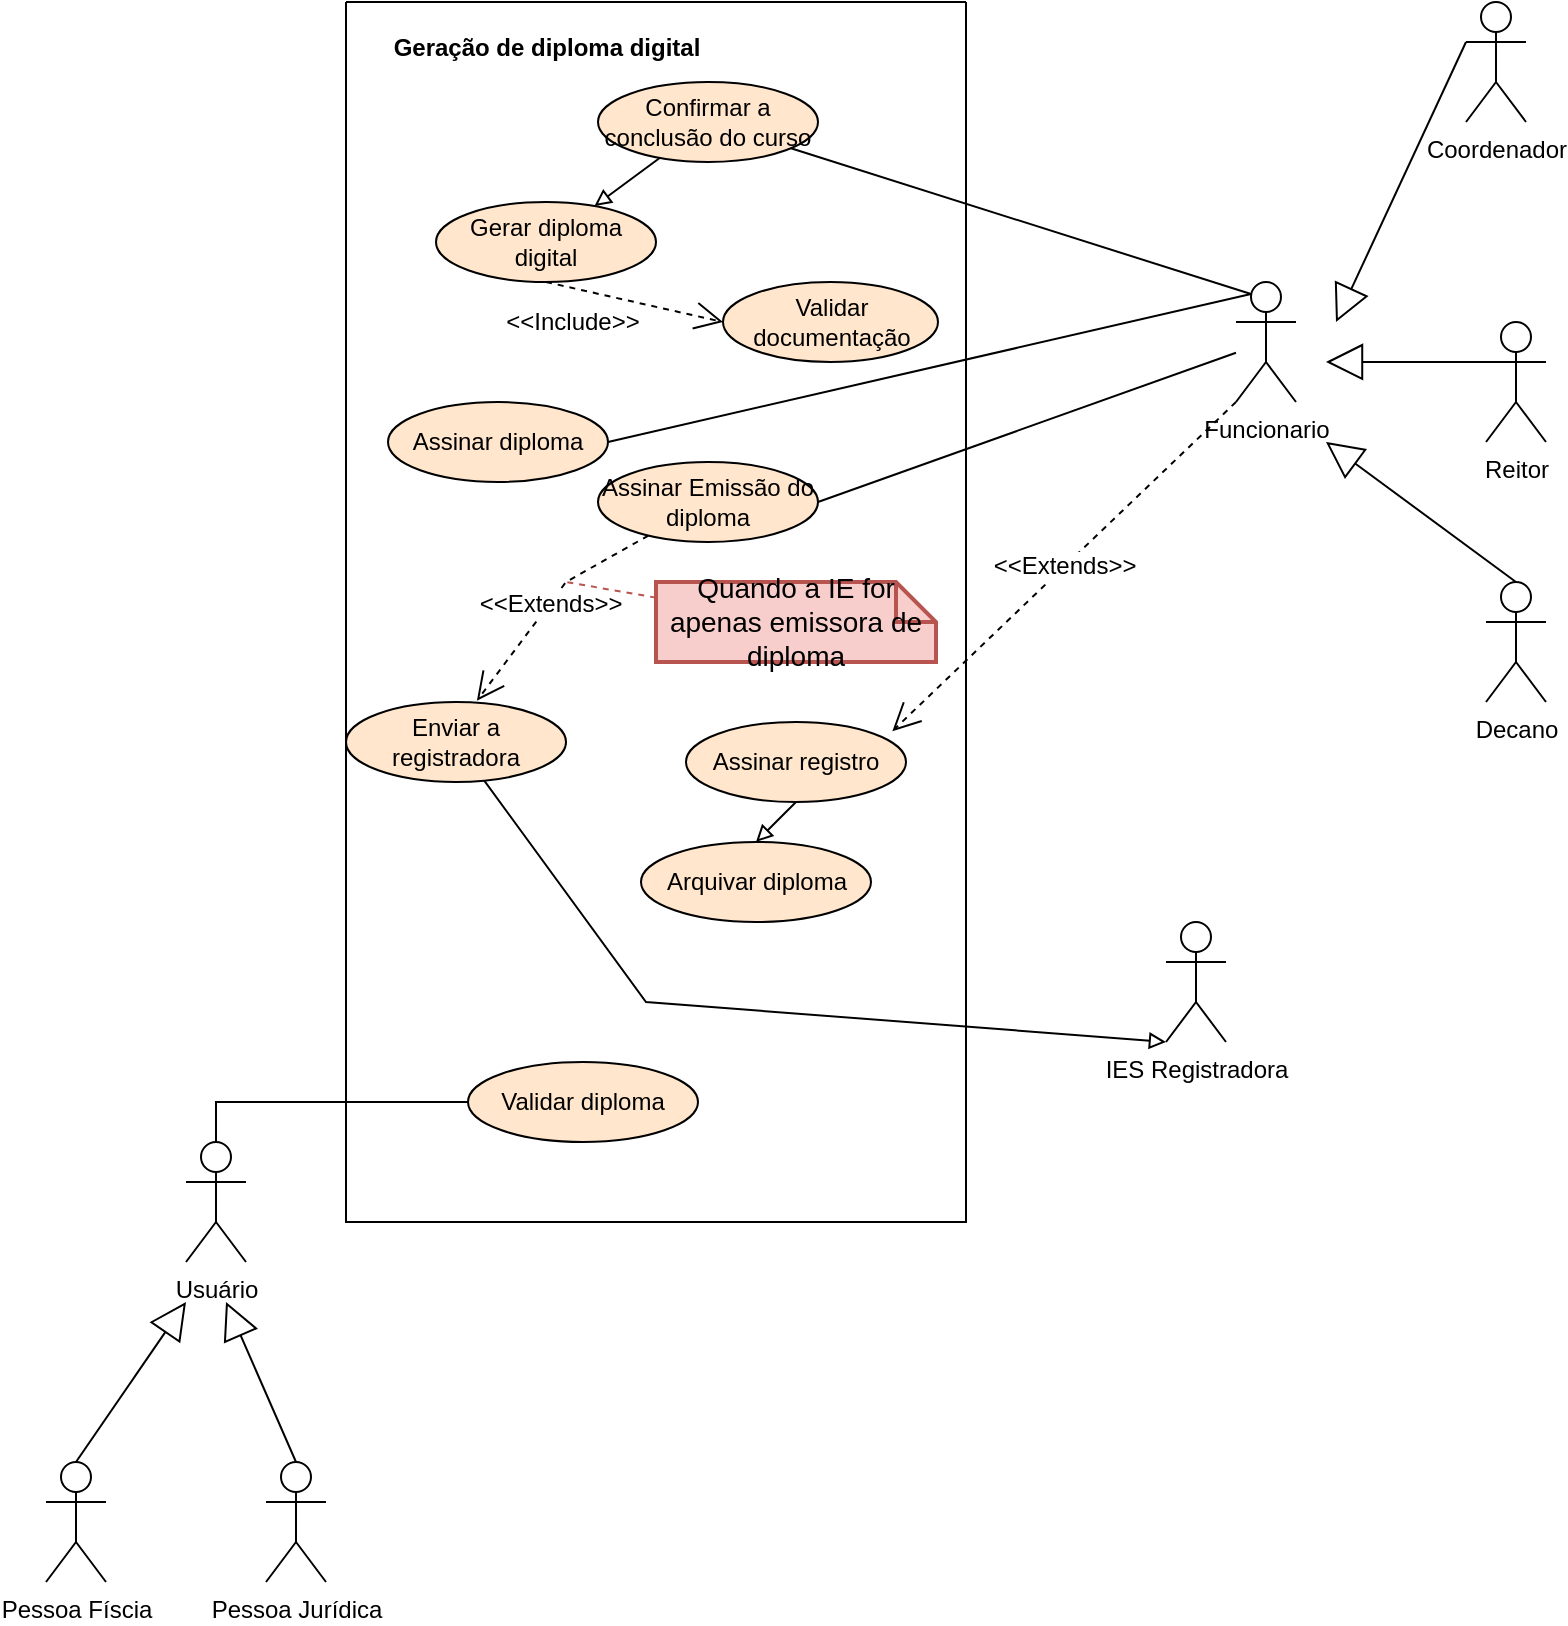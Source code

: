 <mxfile version="18.0.7" type="github">
  <diagram id="mzyPExjLZmlj5HvYhDpD" name="Page-1">
    <mxGraphModel dx="1730" dy="972" grid="1" gridSize="10" guides="1" tooltips="1" connect="1" arrows="1" fold="1" page="1" pageScale="1" pageWidth="827" pageHeight="1169" math="0" shadow="0">
      <root>
        <mxCell id="0" />
        <mxCell id="1" parent="0" />
        <mxCell id="MK_wpVUh1U9wIsbpaLcY-1" value="" style="swimlane;startSize=0;" vertex="1" parent="1">
          <mxGeometry x="200" y="100" width="310" height="610" as="geometry" />
        </mxCell>
        <mxCell id="MK_wpVUh1U9wIsbpaLcY-29" value="Geração de diploma digital" style="text;align=center;fontStyle=1;verticalAlign=middle;spacingLeft=3;spacingRight=3;strokeColor=none;rotatable=0;points=[[0,0.5],[1,0.5]];portConstraint=eastwest;fontFamily=Helvetica;fontSize=12;fontColor=#000000;fillColor=default;html=1;" vertex="1" parent="MK_wpVUh1U9wIsbpaLcY-1">
          <mxGeometry x="60" y="10" width="80" height="26" as="geometry" />
        </mxCell>
        <mxCell id="MK_wpVUh1U9wIsbpaLcY-60" style="edgeStyle=none;rounded=0;orthogonalLoop=1;jettySize=auto;html=1;fontFamily=Helvetica;fontSize=12;fontColor=#000000;endArrow=block;endFill=0;" edge="1" parent="MK_wpVUh1U9wIsbpaLcY-1" source="MK_wpVUh1U9wIsbpaLcY-32" target="MK_wpVUh1U9wIsbpaLcY-33">
          <mxGeometry relative="1" as="geometry" />
        </mxCell>
        <mxCell id="MK_wpVUh1U9wIsbpaLcY-32" value="Confirmar a conclusão do curso" style="ellipse;whiteSpace=wrap;html=1;fontFamily=Helvetica;fontSize=12;strokeColor=#000000;fillColor=#ffe6cc;" vertex="1" parent="MK_wpVUh1U9wIsbpaLcY-1">
          <mxGeometry x="126" y="40" width="110" height="40" as="geometry" />
        </mxCell>
        <mxCell id="MK_wpVUh1U9wIsbpaLcY-33" value="Gerar diploma digital" style="ellipse;whiteSpace=wrap;html=1;fontFamily=Helvetica;fontSize=12;strokeColor=#000000;fillColor=#ffe6cc;" vertex="1" parent="MK_wpVUh1U9wIsbpaLcY-1">
          <mxGeometry x="45" y="100" width="110" height="40" as="geometry" />
        </mxCell>
        <mxCell id="MK_wpVUh1U9wIsbpaLcY-34" value="Assinar diploma" style="ellipse;whiteSpace=wrap;html=1;fontFamily=Helvetica;fontSize=12;strokeColor=default;fillColor=#ffe6cc;" vertex="1" parent="MK_wpVUh1U9wIsbpaLcY-1">
          <mxGeometry x="21" y="200" width="110" height="40" as="geometry" />
        </mxCell>
        <mxCell id="MK_wpVUh1U9wIsbpaLcY-35" value="Assinar Emissão do diploma" style="ellipse;whiteSpace=wrap;html=1;fontFamily=Helvetica;fontSize=12;strokeColor=default;fillColor=#ffe6cc;" vertex="1" parent="MK_wpVUh1U9wIsbpaLcY-1">
          <mxGeometry x="126" y="230" width="110" height="40" as="geometry" />
        </mxCell>
        <mxCell id="MK_wpVUh1U9wIsbpaLcY-36" value="Enviar a registradora" style="ellipse;whiteSpace=wrap;html=1;fontFamily=Helvetica;fontSize=12;strokeColor=default;fillColor=#ffe6cc;" vertex="1" parent="MK_wpVUh1U9wIsbpaLcY-1">
          <mxGeometry y="350" width="110" height="40" as="geometry" />
        </mxCell>
        <mxCell id="MK_wpVUh1U9wIsbpaLcY-62" style="edgeStyle=none;rounded=0;orthogonalLoop=1;jettySize=auto;html=1;exitX=0.5;exitY=1;exitDx=0;exitDy=0;entryX=0.5;entryY=0;entryDx=0;entryDy=0;fontFamily=Helvetica;fontSize=12;fontColor=#000000;endArrow=block;endFill=0;" edge="1" parent="MK_wpVUh1U9wIsbpaLcY-1" source="MK_wpVUh1U9wIsbpaLcY-37" target="MK_wpVUh1U9wIsbpaLcY-38">
          <mxGeometry relative="1" as="geometry" />
        </mxCell>
        <mxCell id="MK_wpVUh1U9wIsbpaLcY-37" value="Assinar registro" style="ellipse;whiteSpace=wrap;html=1;fontFamily=Helvetica;fontSize=12;strokeColor=default;fillColor=#ffe6cc;" vertex="1" parent="MK_wpVUh1U9wIsbpaLcY-1">
          <mxGeometry x="170" y="360" width="110" height="40" as="geometry" />
        </mxCell>
        <mxCell id="MK_wpVUh1U9wIsbpaLcY-38" value="Arquivar diploma" style="ellipse;whiteSpace=wrap;html=1;fontFamily=Helvetica;fontSize=12;strokeColor=default;fillColor=#ffe6cc;" vertex="1" parent="MK_wpVUh1U9wIsbpaLcY-1">
          <mxGeometry x="147.5" y="420" width="115" height="40" as="geometry" />
        </mxCell>
        <mxCell id="MK_wpVUh1U9wIsbpaLcY-39" value="Validar documentação" style="ellipse;whiteSpace=wrap;html=1;fontFamily=Helvetica;fontSize=12;strokeColor=#000000;fillColor=#ffe6cc;" vertex="1" parent="MK_wpVUh1U9wIsbpaLcY-1">
          <mxGeometry x="188.5" y="140" width="107.5" height="40" as="geometry" />
        </mxCell>
        <mxCell id="MK_wpVUh1U9wIsbpaLcY-43" value="Validar diploma" style="ellipse;whiteSpace=wrap;html=1;fontFamily=Helvetica;fontSize=12;strokeColor=#000000;fillColor=#ffe6cc;" vertex="1" parent="MK_wpVUh1U9wIsbpaLcY-1">
          <mxGeometry x="61" y="530" width="115" height="40" as="geometry" />
        </mxCell>
        <mxCell id="MK_wpVUh1U9wIsbpaLcY-55" value="&amp;lt;&amp;lt;Include&amp;gt;&amp;gt;" style="endArrow=open;endSize=12;dashed=1;html=1;rounded=0;fontFamily=Helvetica;fontSize=12;fontColor=#000000;exitX=0.5;exitY=1;exitDx=0;exitDy=0;entryX=0;entryY=0.5;entryDx=0;entryDy=0;" edge="1" parent="MK_wpVUh1U9wIsbpaLcY-1" source="MK_wpVUh1U9wIsbpaLcY-33" target="MK_wpVUh1U9wIsbpaLcY-39">
          <mxGeometry x="-0.628" y="-17" width="160" relative="1" as="geometry">
            <mxPoint x="76" y="250" as="sourcePoint" />
            <mxPoint x="-124" y="190" as="targetPoint" />
            <Array as="points" />
            <mxPoint as="offset" />
          </mxGeometry>
        </mxCell>
        <mxCell id="MK_wpVUh1U9wIsbpaLcY-59" value="&amp;lt;&amp;lt;Extends&amp;gt;&amp;gt;" style="endArrow=open;endSize=12;dashed=1;html=1;rounded=0;fontFamily=Helvetica;fontSize=12;fontColor=#000000;entryX=0.595;entryY=-0.016;entryDx=0;entryDy=0;entryPerimeter=0;" edge="1" parent="MK_wpVUh1U9wIsbpaLcY-1" source="MK_wpVUh1U9wIsbpaLcY-35" target="MK_wpVUh1U9wIsbpaLcY-36">
          <mxGeometry width="160" relative="1" as="geometry">
            <mxPoint x="96" y="270" as="sourcePoint" />
            <mxPoint x="256" y="270" as="targetPoint" />
            <Array as="points">
              <mxPoint x="110" y="290" />
            </Array>
          </mxGeometry>
        </mxCell>
        <mxCell id="MK_wpVUh1U9wIsbpaLcY-61" value="Quando a IE for apenas emissora de diploma" style="shape=note;strokeWidth=2;fontSize=14;size=20;whiteSpace=wrap;html=1;fillColor=#f8cecc;strokeColor=#b85450;fontFamily=Helvetica;" vertex="1" parent="MK_wpVUh1U9wIsbpaLcY-1">
          <mxGeometry x="155" y="290" width="140" height="40" as="geometry" />
        </mxCell>
        <mxCell id="MK_wpVUh1U9wIsbpaLcY-58" style="edgeStyle=none;rounded=0;orthogonalLoop=1;jettySize=auto;html=1;entryX=1;entryY=0.5;entryDx=0;entryDy=0;fontFamily=Helvetica;fontSize=12;fontColor=#000000;endArrow=none;endFill=0;" edge="1" parent="1" source="MK_wpVUh1U9wIsbpaLcY-6" target="MK_wpVUh1U9wIsbpaLcY-35">
          <mxGeometry relative="1" as="geometry" />
        </mxCell>
        <mxCell id="MK_wpVUh1U9wIsbpaLcY-6" value="Funcionario" style="shape=umlActor;verticalLabelPosition=bottom;verticalAlign=top;html=1;fontFamily=Helvetica;fontSize=12;fontColor=default;strokeColor=default;fillColor=default;labelPosition=center;align=center;" vertex="1" parent="1">
          <mxGeometry x="645" y="240" width="30" height="60" as="geometry" />
        </mxCell>
        <mxCell id="MK_wpVUh1U9wIsbpaLcY-11" value="Reitor" style="shape=umlActor;verticalLabelPosition=bottom;verticalAlign=top;html=1;fontFamily=Helvetica;fontSize=12;fontColor=default;strokeColor=default;fillColor=default;" vertex="1" parent="1">
          <mxGeometry x="770" y="260" width="30" height="60" as="geometry" />
        </mxCell>
        <mxCell id="MK_wpVUh1U9wIsbpaLcY-13" value="Decano" style="shape=umlActor;verticalLabelPosition=bottom;verticalAlign=top;html=1;fontFamily=Helvetica;fontSize=12;fontColor=default;strokeColor=default;fillColor=default;" vertex="1" parent="1">
          <mxGeometry x="770" y="390" width="30" height="60" as="geometry" />
        </mxCell>
        <mxCell id="MK_wpVUh1U9wIsbpaLcY-18" value="Extends" style="endArrow=block;endSize=16;endFill=0;html=1;rounded=0;fontFamily=Helvetica;fontSize=12;fontColor=#FF4D00;textOpacity=0;exitX=0.5;exitY=0;exitDx=0;exitDy=0;exitPerimeter=0;" edge="1" parent="1" source="MK_wpVUh1U9wIsbpaLcY-13">
          <mxGeometry x="-0.062" y="10" width="160" relative="1" as="geometry">
            <mxPoint x="610" y="400" as="sourcePoint" />
            <mxPoint x="690" y="320" as="targetPoint" />
            <mxPoint as="offset" />
          </mxGeometry>
        </mxCell>
        <mxCell id="MK_wpVUh1U9wIsbpaLcY-21" value="Extends" style="endArrow=block;endSize=16;endFill=0;html=1;rounded=0;fontFamily=Helvetica;fontSize=12;fontColor=#FF4D00;textOpacity=0;exitX=0;exitY=0.333;exitDx=0;exitDy=0;exitPerimeter=0;" edge="1" parent="1" source="MK_wpVUh1U9wIsbpaLcY-11">
          <mxGeometry x="-0.062" y="10" width="160" relative="1" as="geometry">
            <mxPoint x="620" y="410" as="sourcePoint" />
            <mxPoint x="690" y="280" as="targetPoint" />
            <mxPoint as="offset" />
          </mxGeometry>
        </mxCell>
        <mxCell id="MK_wpVUh1U9wIsbpaLcY-22" value="Usuário" style="shape=umlActor;verticalLabelPosition=bottom;verticalAlign=top;html=1;fontFamily=Helvetica;fontSize=12;fontColor=#000000;strokeColor=default;fillColor=default;" vertex="1" parent="1">
          <mxGeometry x="120" y="670" width="30" height="60" as="geometry" />
        </mxCell>
        <mxCell id="MK_wpVUh1U9wIsbpaLcY-23" value="Pessoa Físcia" style="shape=umlActor;verticalLabelPosition=bottom;verticalAlign=top;html=1;fontFamily=Helvetica;fontSize=12;fontColor=#000000;strokeColor=default;fillColor=default;" vertex="1" parent="1">
          <mxGeometry x="50" y="830" width="30" height="60" as="geometry" />
        </mxCell>
        <mxCell id="MK_wpVUh1U9wIsbpaLcY-24" value="Pessoa Jurídica" style="shape=umlActor;verticalLabelPosition=bottom;verticalAlign=top;html=1;fontFamily=Helvetica;fontSize=12;fontColor=#000000;strokeColor=default;fillColor=default;" vertex="1" parent="1">
          <mxGeometry x="160" y="830" width="30" height="60" as="geometry" />
        </mxCell>
        <mxCell id="MK_wpVUh1U9wIsbpaLcY-27" value="Extends" style="endArrow=block;endSize=16;endFill=0;html=1;rounded=0;fontFamily=Helvetica;fontSize=12;fontColor=#FF4D00;textOpacity=0;exitX=0.5;exitY=0;exitDx=0;exitDy=0;exitPerimeter=0;" edge="1" parent="1" source="MK_wpVUh1U9wIsbpaLcY-24">
          <mxGeometry x="-0.062" y="10" width="160" relative="1" as="geometry">
            <mxPoint x="235" y="820" as="sourcePoint" />
            <mxPoint x="140" y="750" as="targetPoint" />
            <mxPoint as="offset" />
          </mxGeometry>
        </mxCell>
        <mxCell id="MK_wpVUh1U9wIsbpaLcY-28" value="Extends" style="endArrow=block;endSize=16;endFill=0;html=1;rounded=0;fontFamily=Helvetica;fontSize=12;fontColor=#FF4D00;textOpacity=0;exitX=0.5;exitY=0;exitDx=0;exitDy=0;exitPerimeter=0;" edge="1" parent="1" source="MK_wpVUh1U9wIsbpaLcY-23">
          <mxGeometry x="-0.062" y="10" width="160" relative="1" as="geometry">
            <mxPoint x="75" y="780" as="sourcePoint" />
            <mxPoint x="120" y="750" as="targetPoint" />
            <mxPoint as="offset" />
          </mxGeometry>
        </mxCell>
        <mxCell id="MK_wpVUh1U9wIsbpaLcY-30" value="Coordenador" style="shape=umlActor;verticalLabelPosition=bottom;verticalAlign=top;html=1;fontFamily=Helvetica;fontSize=12;fontColor=default;strokeColor=default;fillColor=default;" vertex="1" parent="1">
          <mxGeometry x="760" y="100" width="30" height="60" as="geometry" />
        </mxCell>
        <mxCell id="MK_wpVUh1U9wIsbpaLcY-31" value="Extends" style="endArrow=block;endSize=16;endFill=0;html=1;rounded=0;fontFamily=Helvetica;fontSize=12;fontColor=#FF4D00;textOpacity=0;exitX=0;exitY=0.333;exitDx=0;exitDy=0;exitPerimeter=0;" edge="1" parent="1" source="MK_wpVUh1U9wIsbpaLcY-30">
          <mxGeometry x="-0.062" y="10" width="160" relative="1" as="geometry">
            <mxPoint x="690" y="285" as="sourcePoint" />
            <mxPoint x="695" y="260" as="targetPoint" />
            <mxPoint as="offset" />
          </mxGeometry>
        </mxCell>
        <mxCell id="MK_wpVUh1U9wIsbpaLcY-40" value="IES Registradora" style="shape=umlActor;verticalLabelPosition=bottom;verticalAlign=top;html=1;fontFamily=Helvetica;fontSize=12;fontColor=#000000;strokeColor=#000000;fillColor=default;" vertex="1" parent="1">
          <mxGeometry x="610" y="560" width="30" height="60" as="geometry" />
        </mxCell>
        <mxCell id="MK_wpVUh1U9wIsbpaLcY-44" value="" style="endArrow=none;html=1;rounded=0;fontFamily=Helvetica;fontSize=12;fontColor=#000000;entryX=0.25;entryY=0.1;entryDx=0;entryDy=0;entryPerimeter=0;" edge="1" parent="1" source="MK_wpVUh1U9wIsbpaLcY-32" target="MK_wpVUh1U9wIsbpaLcY-6">
          <mxGeometry relative="1" as="geometry">
            <mxPoint x="530" y="110" as="sourcePoint" />
            <mxPoint x="690" y="110" as="targetPoint" />
          </mxGeometry>
        </mxCell>
        <mxCell id="MK_wpVUh1U9wIsbpaLcY-47" value="" style="endArrow=none;html=1;rounded=0;fontFamily=Helvetica;fontSize=12;fontColor=#000000;entryX=0.25;entryY=0.1;entryDx=0;entryDy=0;entryPerimeter=0;exitX=1;exitY=0.5;exitDx=0;exitDy=0;" edge="1" parent="1" source="MK_wpVUh1U9wIsbpaLcY-34" target="MK_wpVUh1U9wIsbpaLcY-6">
          <mxGeometry relative="1" as="geometry">
            <mxPoint x="490" y="250" as="sourcePoint" />
            <mxPoint x="650" y="250" as="targetPoint" />
          </mxGeometry>
        </mxCell>
        <mxCell id="MK_wpVUh1U9wIsbpaLcY-50" value="" style="endArrow=none;html=1;edgeStyle=orthogonalEdgeStyle;rounded=0;fontFamily=Helvetica;fontSize=12;fontColor=#000000;exitX=0.5;exitY=0;exitDx=0;exitDy=0;exitPerimeter=0;entryX=0;entryY=0.5;entryDx=0;entryDy=0;" edge="1" parent="1" source="MK_wpVUh1U9wIsbpaLcY-22" target="MK_wpVUh1U9wIsbpaLcY-43">
          <mxGeometry relative="1" as="geometry">
            <mxPoint x="110" y="429.5" as="sourcePoint" />
            <mxPoint x="270" y="429.5" as="targetPoint" />
          </mxGeometry>
        </mxCell>
        <mxCell id="MK_wpVUh1U9wIsbpaLcY-51" value="" style="edgeLabel;resizable=0;html=1;align=left;verticalAlign=bottom;fontFamily=Helvetica;fontSize=12;fontColor=#000000;strokeColor=#000000;fillColor=default;" connectable="0" vertex="1" parent="MK_wpVUh1U9wIsbpaLcY-50">
          <mxGeometry x="-1" relative="1" as="geometry" />
        </mxCell>
        <mxCell id="MK_wpVUh1U9wIsbpaLcY-63" style="edgeStyle=none;rounded=0;orthogonalLoop=1;jettySize=auto;html=1;fontFamily=Helvetica;fontSize=12;fontColor=#000000;endArrow=none;endFill=0;dashed=1;fillColor=#f8cecc;strokeColor=#b85450;" edge="1" parent="1" source="MK_wpVUh1U9wIsbpaLcY-61">
          <mxGeometry relative="1" as="geometry">
            <mxPoint x="310" y="390" as="targetPoint" />
          </mxGeometry>
        </mxCell>
        <mxCell id="MK_wpVUh1U9wIsbpaLcY-64" style="edgeStyle=none;rounded=0;orthogonalLoop=1;jettySize=auto;html=1;entryX=0;entryY=1;entryDx=0;entryDy=0;entryPerimeter=0;fontFamily=Helvetica;fontSize=12;fontColor=#000000;endArrow=block;endFill=0;strokeColor=#000000;" edge="1" parent="1" source="MK_wpVUh1U9wIsbpaLcY-36" target="MK_wpVUh1U9wIsbpaLcY-40">
          <mxGeometry relative="1" as="geometry">
            <Array as="points">
              <mxPoint x="350" y="600" />
            </Array>
          </mxGeometry>
        </mxCell>
        <mxCell id="MK_wpVUh1U9wIsbpaLcY-71" value="&amp;lt;&amp;lt;Extends&amp;gt;&amp;gt;" style="endArrow=open;endSize=12;dashed=1;html=1;rounded=0;fontFamily=Helvetica;fontSize=12;fontColor=#000000;strokeColor=#000000;exitX=0;exitY=1;exitDx=0;exitDy=0;exitPerimeter=0;entryX=0.938;entryY=0.115;entryDx=0;entryDy=0;entryPerimeter=0;" edge="1" parent="1" source="MK_wpVUh1U9wIsbpaLcY-6" target="MK_wpVUh1U9wIsbpaLcY-37">
          <mxGeometry width="160" relative="1" as="geometry">
            <mxPoint x="250" y="500" as="sourcePoint" />
            <mxPoint x="410" y="500" as="targetPoint" />
          </mxGeometry>
        </mxCell>
      </root>
    </mxGraphModel>
  </diagram>
</mxfile>
